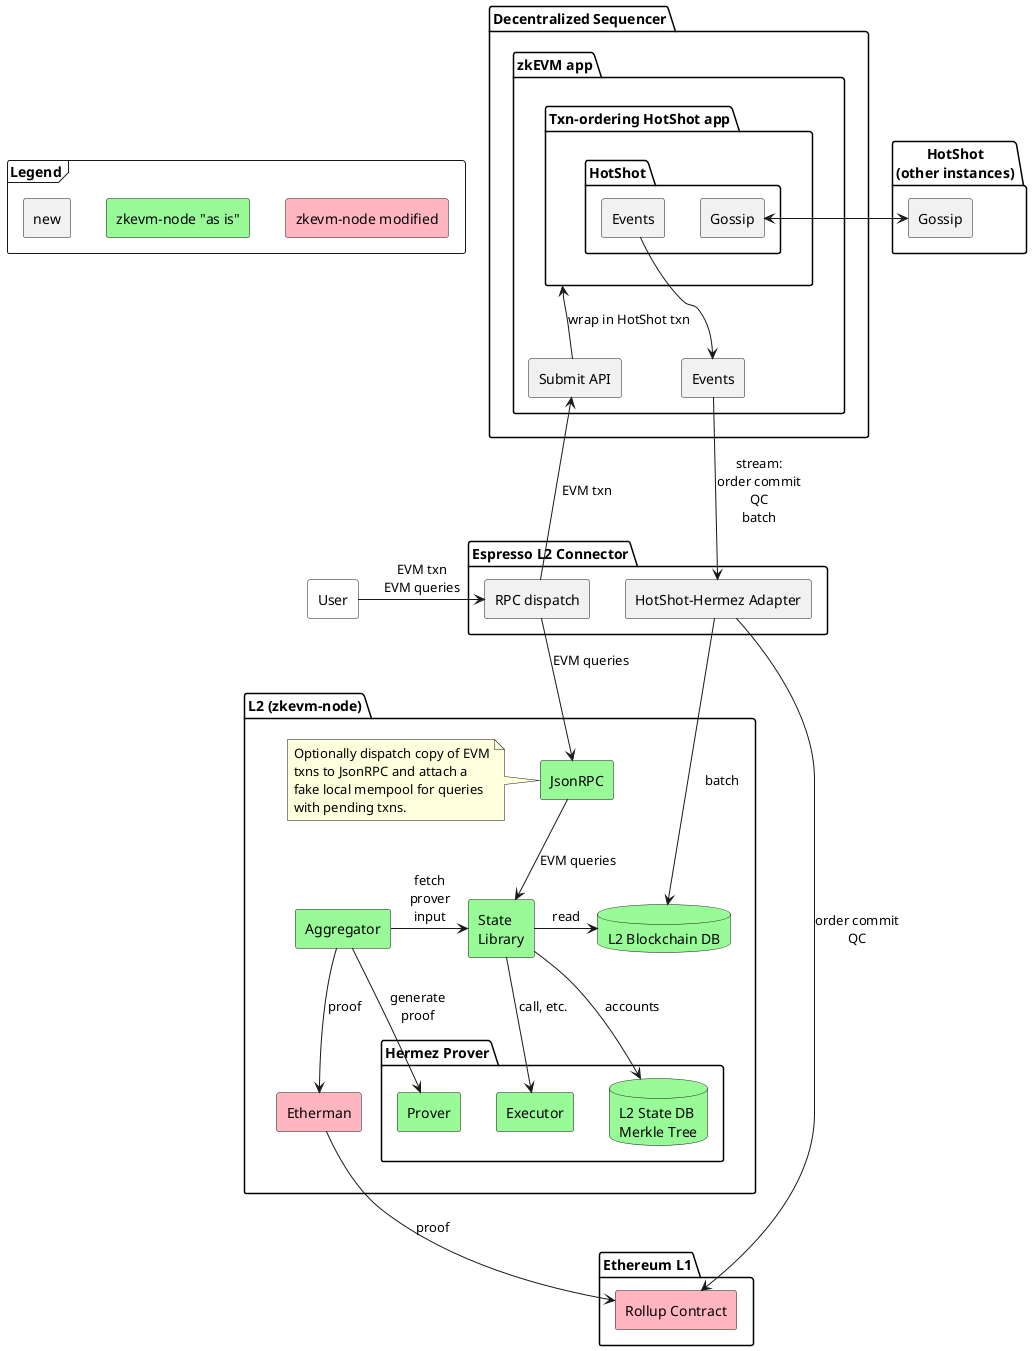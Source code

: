@startuml
skinparam componentStyle rectangle

frame Legend {
  component "zkevm-node "as is"" as Original #PaleGreen
  component "zkevm-node modified" as Modified #LightPink
  component "new" as New
}

New -[hidden]r-> Original
Original -[hidden]r-> Modified

component User #White
package "HotShot\n(other instances)" as HotShotExternal {
  component "Gossip" as GossipExternal
}

package "Decentralized Sequencer" {
  package "zkEVM app" as zkApp {
    component Events
    component "Submit API" as Submit
    package "Txn-ordering HotShot app" as App {
      package HotShot {
        component "Gossip" as GossipInternal
        component "Events" as HotShotEvents
      }
    }
  }
}


package "Espresso L2 Connector" as Connector {
  component "HotShot-Hermez Adapter" as Adapter
  component "RPC dispatch" as Dispatch
}

package "Ethereum L1" as L1 {
  component "Rollup Contract" as Rollup #LightPink
  ' component "Bridge L1" as BridgeL1 #PaleGreen
}


package "L2 (zkevm-node)" as L2 {
  component JsonRPC #PaleGreen
  note left of JsonRPC
    Optionally dispatch copy of EVM
    txns to JsonRPC and attach a
    fake local mempool for queries
    with pending txns.
  end note
  database L2DB #PaleGreen [
    L2 Blockchain DB
  ]
  package "Hermez Prover" as HermezProver {
    component Prover #PaleGreen
    component Executor #PaleGreen
    database Tree #PaleGreen [
      L2 State DB
      Merkle Tree
    ]
  }
  'component "Bridge L2" as BridgeL2 #PaleGreen
  component Etherman #LightPink
  component Aggregator #PaleGreen
  component "State\nLibrary" as State #PaleGreen
}

User -> Dispatch: EVM txn\nEVM queries
'positions the User box in a better place
User -[hidden]> L2

Dispatch --> JsonRPC: EVM queries
Dispatch -up-> Submit: EVM txn

GossipInternal <-> GossipExternal

Events --> Adapter: stream:\norder commit\nQC\nbatch

Adapter -> L2DB: batch
Adapter -> Rollup: order commit\nQC

JsonRPC --> State: EVM queries

State -> L2DB: read
State --> Tree: accounts
State --> Executor: call, etc.

Aggregator -> State: fetch\nprover\ninput
Aggregator --> Etherman: proof
Aggregator -> Prover: generate\nproof
Etherman --> Rollup: proof

' Prover ..> BridgeL2
' User --> BridgeL1
Submit -up-> App: wrap in HotShot txn
HotShotEvents -down-> Events

@enduml
